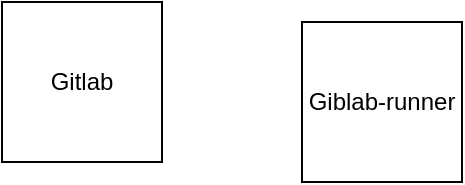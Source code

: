 <mxfile version="17.2.4" type="github">
  <diagram id="IUyv76lUfYZzS0pa-cUY" name="Page-1">
    <mxGraphModel dx="996" dy="608" grid="1" gridSize="10" guides="1" tooltips="1" connect="1" arrows="1" fold="1" page="1" pageScale="1" pageWidth="827" pageHeight="1169" math="0" shadow="0">
      <root>
        <mxCell id="0" />
        <mxCell id="1" parent="0" />
        <mxCell id="3h2jiW8dGWjIZAlnzGfG-1" value="Gitlab" style="whiteSpace=wrap;html=1;aspect=fixed;" vertex="1" parent="1">
          <mxGeometry x="370" y="270" width="80" height="80" as="geometry" />
        </mxCell>
        <mxCell id="3h2jiW8dGWjIZAlnzGfG-2" value="Giblab-runner" style="whiteSpace=wrap;html=1;aspect=fixed;" vertex="1" parent="1">
          <mxGeometry x="520" y="280" width="80" height="80" as="geometry" />
        </mxCell>
      </root>
    </mxGraphModel>
  </diagram>
</mxfile>

